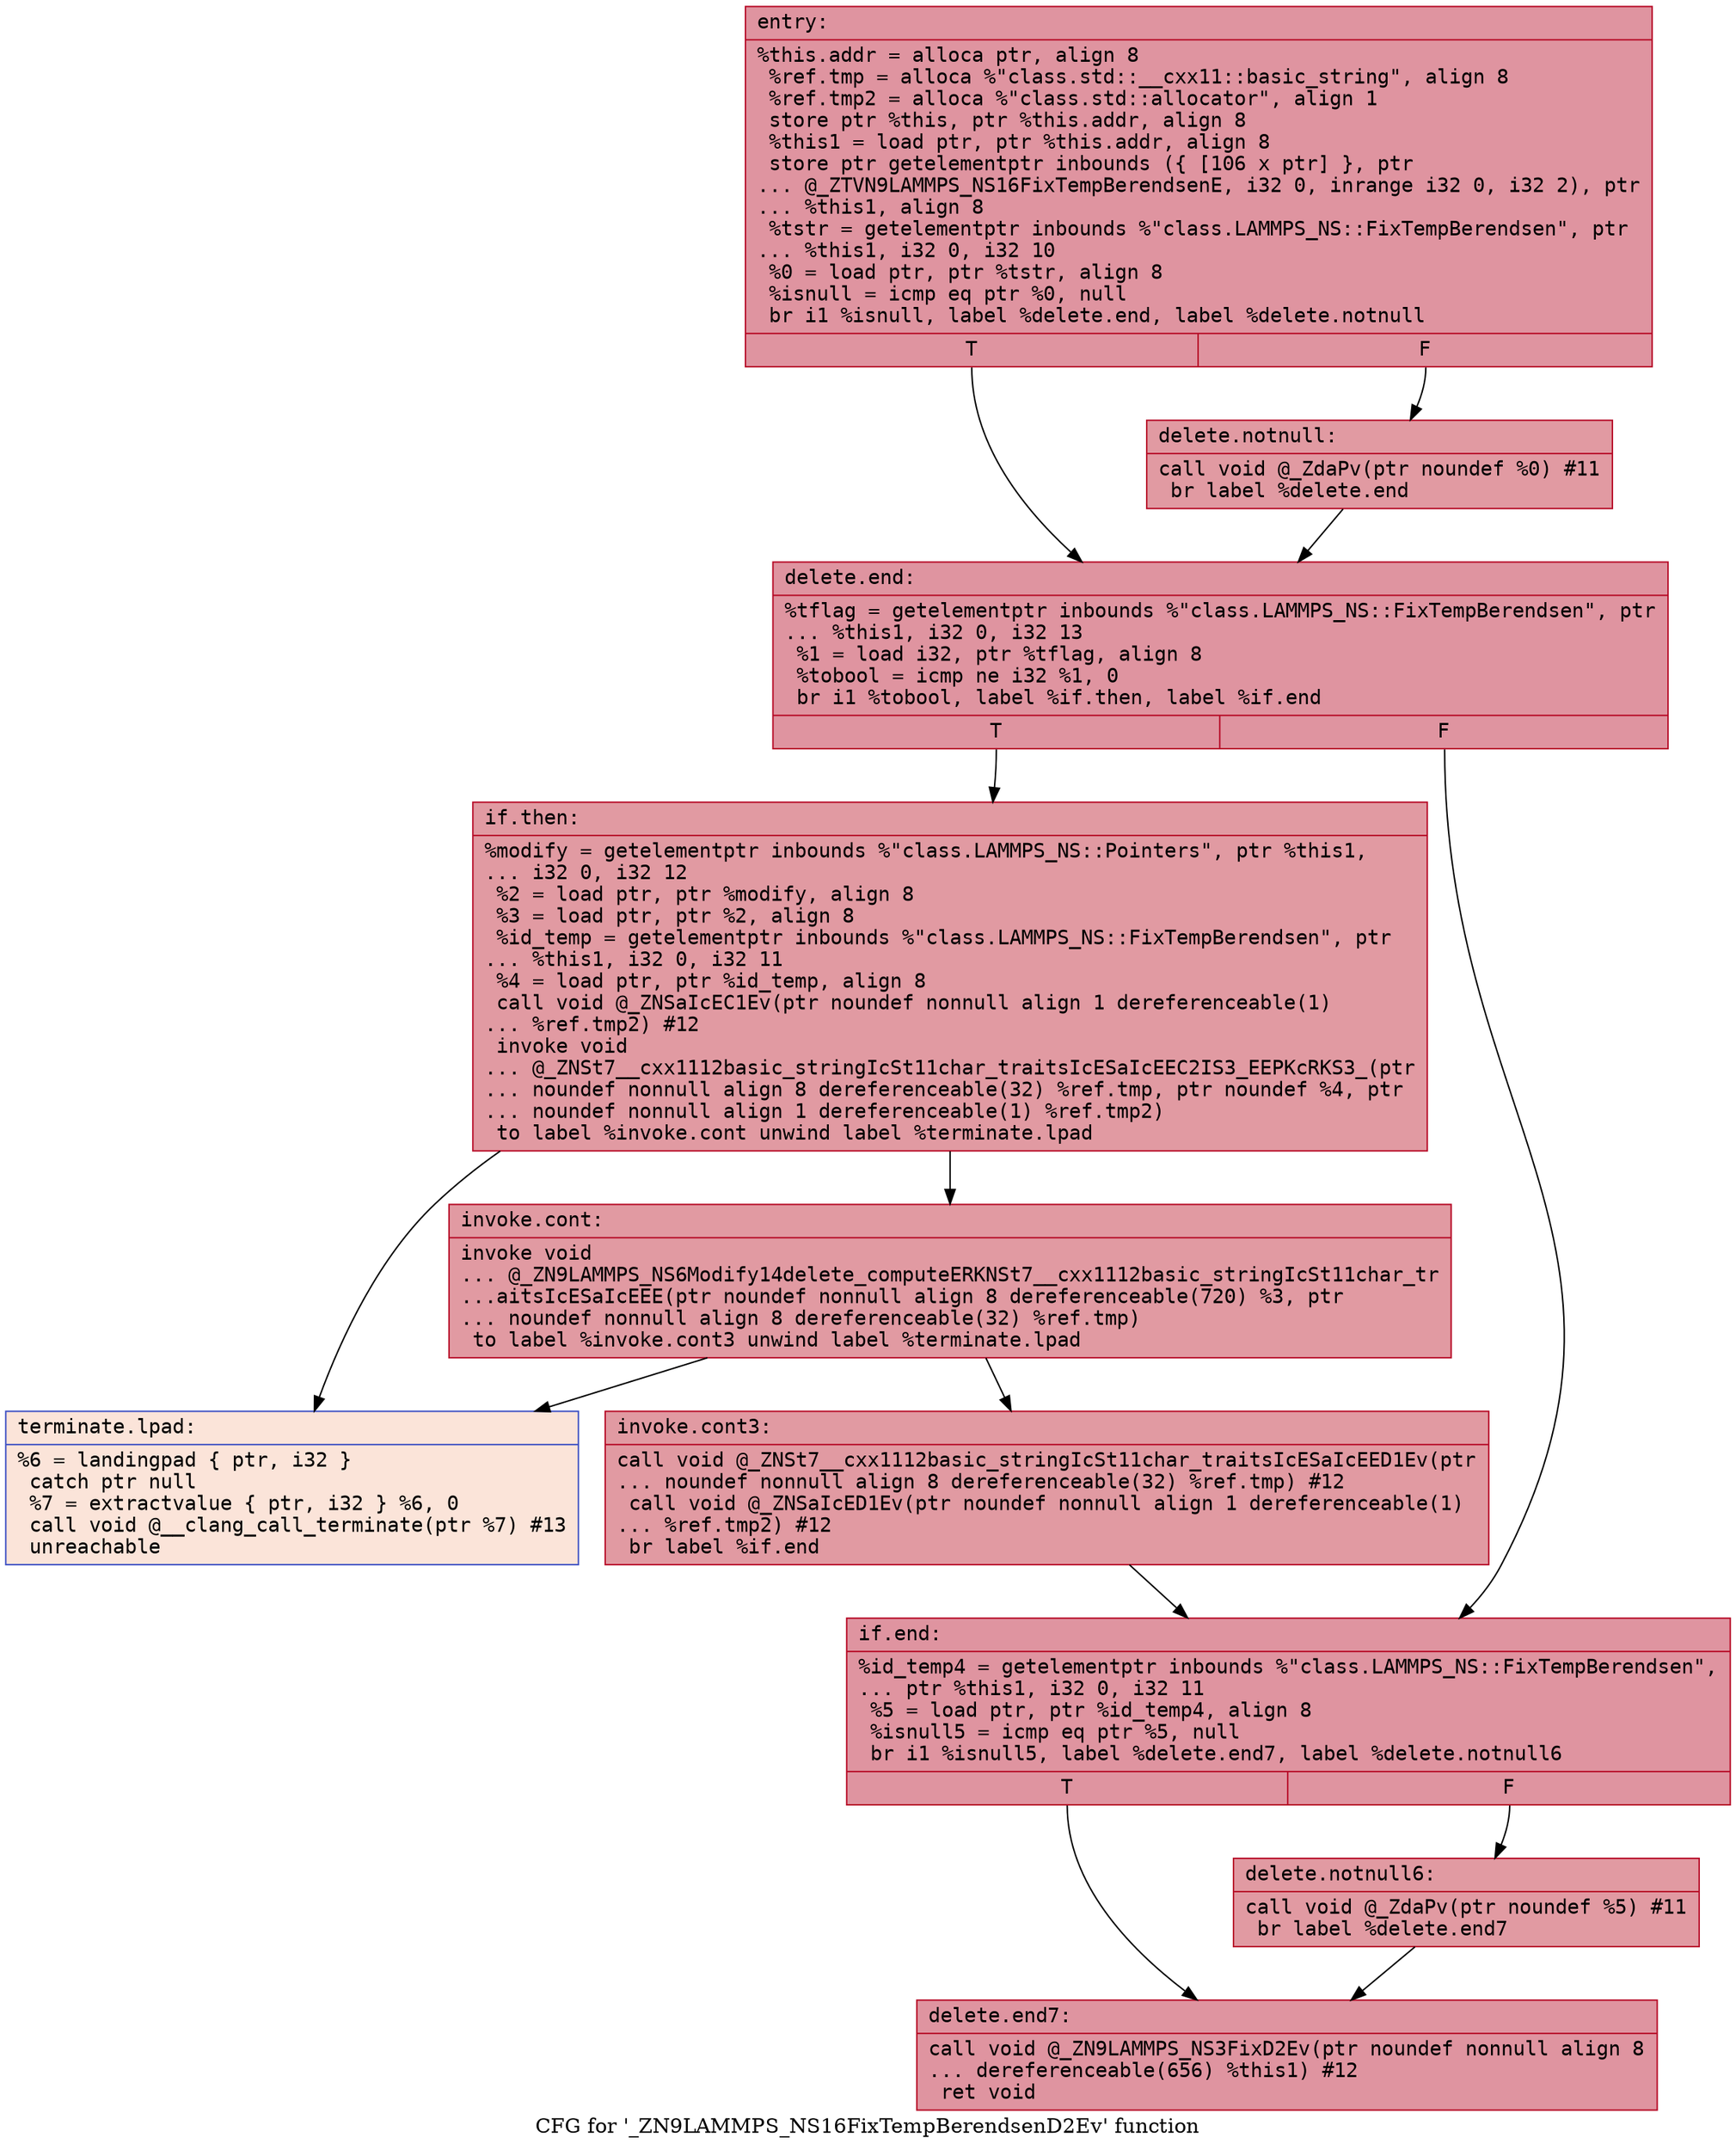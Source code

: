 digraph "CFG for '_ZN9LAMMPS_NS16FixTempBerendsenD2Ev' function" {
	label="CFG for '_ZN9LAMMPS_NS16FixTempBerendsenD2Ev' function";

	Node0x55e2c508aa20 [shape=record,color="#b70d28ff", style=filled, fillcolor="#b70d2870" fontname="Courier",label="{entry:\l|  %this.addr = alloca ptr, align 8\l  %ref.tmp = alloca %\"class.std::__cxx11::basic_string\", align 8\l  %ref.tmp2 = alloca %\"class.std::allocator\", align 1\l  store ptr %this, ptr %this.addr, align 8\l  %this1 = load ptr, ptr %this.addr, align 8\l  store ptr getelementptr inbounds (\{ [106 x ptr] \}, ptr\l... @_ZTVN9LAMMPS_NS16FixTempBerendsenE, i32 0, inrange i32 0, i32 2), ptr\l... %this1, align 8\l  %tstr = getelementptr inbounds %\"class.LAMMPS_NS::FixTempBerendsen\", ptr\l... %this1, i32 0, i32 10\l  %0 = load ptr, ptr %tstr, align 8\l  %isnull = icmp eq ptr %0, null\l  br i1 %isnull, label %delete.end, label %delete.notnull\l|{<s0>T|<s1>F}}"];
	Node0x55e2c508aa20:s0 -> Node0x55e2c508aec0[tooltip="entry -> delete.end\nProbability 37.50%" ];
	Node0x55e2c508aa20:s1 -> Node0x55e2c508af10[tooltip="entry -> delete.notnull\nProbability 62.50%" ];
	Node0x55e2c508af10 [shape=record,color="#b70d28ff", style=filled, fillcolor="#bb1b2c70" fontname="Courier",label="{delete.notnull:\l|  call void @_ZdaPv(ptr noundef %0) #11\l  br label %delete.end\l}"];
	Node0x55e2c508af10 -> Node0x55e2c508aec0[tooltip="delete.notnull -> delete.end\nProbability 100.00%" ];
	Node0x55e2c508aec0 [shape=record,color="#b70d28ff", style=filled, fillcolor="#b70d2870" fontname="Courier",label="{delete.end:\l|  %tflag = getelementptr inbounds %\"class.LAMMPS_NS::FixTempBerendsen\", ptr\l... %this1, i32 0, i32 13\l  %1 = load i32, ptr %tflag, align 8\l  %tobool = icmp ne i32 %1, 0\l  br i1 %tobool, label %if.then, label %if.end\l|{<s0>T|<s1>F}}"];
	Node0x55e2c508aec0:s0 -> Node0x55e2c508b3b0[tooltip="delete.end -> if.then\nProbability 62.50%" ];
	Node0x55e2c508aec0:s1 -> Node0x55e2c508b5c0[tooltip="delete.end -> if.end\nProbability 37.50%" ];
	Node0x55e2c508b3b0 [shape=record,color="#b70d28ff", style=filled, fillcolor="#bb1b2c70" fontname="Courier",label="{if.then:\l|  %modify = getelementptr inbounds %\"class.LAMMPS_NS::Pointers\", ptr %this1,\l... i32 0, i32 12\l  %2 = load ptr, ptr %modify, align 8\l  %3 = load ptr, ptr %2, align 8\l  %id_temp = getelementptr inbounds %\"class.LAMMPS_NS::FixTempBerendsen\", ptr\l... %this1, i32 0, i32 11\l  %4 = load ptr, ptr %id_temp, align 8\l  call void @_ZNSaIcEC1Ev(ptr noundef nonnull align 1 dereferenceable(1)\l... %ref.tmp2) #12\l  invoke void\l... @_ZNSt7__cxx1112basic_stringIcSt11char_traitsIcESaIcEEC2IS3_EEPKcRKS3_(ptr\l... noundef nonnull align 8 dereferenceable(32) %ref.tmp, ptr noundef %4, ptr\l... noundef nonnull align 1 dereferenceable(1) %ref.tmp2)\l          to label %invoke.cont unwind label %terminate.lpad\l}"];
	Node0x55e2c508b3b0 -> Node0x55e2c508bba0[tooltip="if.then -> invoke.cont\nProbability 100.00%" ];
	Node0x55e2c508b3b0 -> Node0x55e2c508bc20[tooltip="if.then -> terminate.lpad\nProbability 0.00%" ];
	Node0x55e2c508bba0 [shape=record,color="#b70d28ff", style=filled, fillcolor="#bb1b2c70" fontname="Courier",label="{invoke.cont:\l|  invoke void\l... @_ZN9LAMMPS_NS6Modify14delete_computeERKNSt7__cxx1112basic_stringIcSt11char_tr\l...aitsIcESaIcEEE(ptr noundef nonnull align 8 dereferenceable(720) %3, ptr\l... noundef nonnull align 8 dereferenceable(32) %ref.tmp)\l          to label %invoke.cont3 unwind label %terminate.lpad\l}"];
	Node0x55e2c508bba0 -> Node0x55e2c508bb50[tooltip="invoke.cont -> invoke.cont3\nProbability 100.00%" ];
	Node0x55e2c508bba0 -> Node0x55e2c508bc20[tooltip="invoke.cont -> terminate.lpad\nProbability 0.00%" ];
	Node0x55e2c508bb50 [shape=record,color="#b70d28ff", style=filled, fillcolor="#bb1b2c70" fontname="Courier",label="{invoke.cont3:\l|  call void @_ZNSt7__cxx1112basic_stringIcSt11char_traitsIcESaIcEED1Ev(ptr\l... noundef nonnull align 8 dereferenceable(32) %ref.tmp) #12\l  call void @_ZNSaIcED1Ev(ptr noundef nonnull align 1 dereferenceable(1)\l... %ref.tmp2) #12\l  br label %if.end\l}"];
	Node0x55e2c508bb50 -> Node0x55e2c508b5c0[tooltip="invoke.cont3 -> if.end\nProbability 100.00%" ];
	Node0x55e2c508b5c0 [shape=record,color="#b70d28ff", style=filled, fillcolor="#b70d2870" fontname="Courier",label="{if.end:\l|  %id_temp4 = getelementptr inbounds %\"class.LAMMPS_NS::FixTempBerendsen\",\l... ptr %this1, i32 0, i32 11\l  %5 = load ptr, ptr %id_temp4, align 8\l  %isnull5 = icmp eq ptr %5, null\l  br i1 %isnull5, label %delete.end7, label %delete.notnull6\l|{<s0>T|<s1>F}}"];
	Node0x55e2c508b5c0:s0 -> Node0x55e2c508c510[tooltip="if.end -> delete.end7\nProbability 37.50%" ];
	Node0x55e2c508b5c0:s1 -> Node0x55e2c508c590[tooltip="if.end -> delete.notnull6\nProbability 62.50%" ];
	Node0x55e2c508c590 [shape=record,color="#b70d28ff", style=filled, fillcolor="#bb1b2c70" fontname="Courier",label="{delete.notnull6:\l|  call void @_ZdaPv(ptr noundef %5) #11\l  br label %delete.end7\l}"];
	Node0x55e2c508c590 -> Node0x55e2c508c510[tooltip="delete.notnull6 -> delete.end7\nProbability 100.00%" ];
	Node0x55e2c508c510 [shape=record,color="#b70d28ff", style=filled, fillcolor="#b70d2870" fontname="Courier",label="{delete.end7:\l|  call void @_ZN9LAMMPS_NS3FixD2Ev(ptr noundef nonnull align 8\l... dereferenceable(656) %this1) #12\l  ret void\l}"];
	Node0x55e2c508bc20 [shape=record,color="#3d50c3ff", style=filled, fillcolor="#f5c1a970" fontname="Courier",label="{terminate.lpad:\l|  %6 = landingpad \{ ptr, i32 \}\l          catch ptr null\l  %7 = extractvalue \{ ptr, i32 \} %6, 0\l  call void @__clang_call_terminate(ptr %7) #13\l  unreachable\l}"];
}
